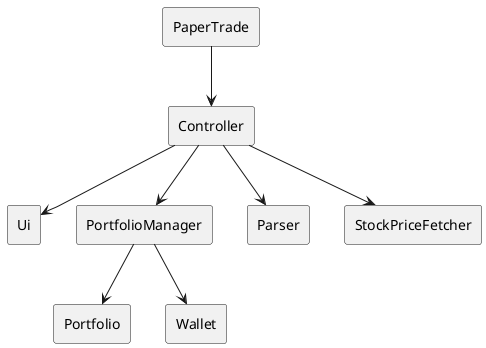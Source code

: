 @startuml
rectangle PaperTrade
rectangle Controller
rectangle Ui
rectangle PortfolioManager
rectangle Parser
rectangle StockPriceFetcher
rectangle Portfolio
rectangle Wallet

PaperTrade --> Controller
Controller --> Ui
Controller --> PortfolioManager
PortfolioManager --> Portfolio
PortfolioManager --> Wallet
Controller --> Parser
Controller --> StockPriceFetcher
@enduml